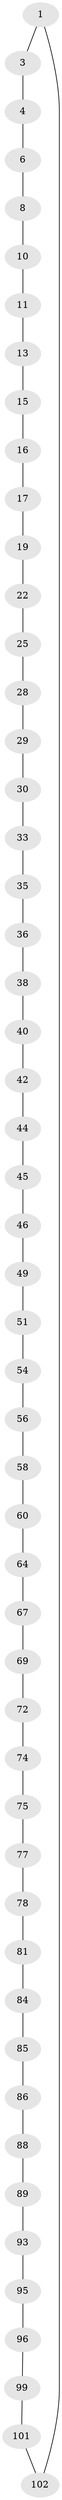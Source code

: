 // original degree distribution, {2: 1.0}
// Generated by graph-tools (version 1.1) at 2025/20/03/04/25 18:20:12]
// undirected, 52 vertices, 52 edges
graph export_dot {
graph [start="1"]
  node [color=gray90,style=filled];
  1 [super="+2+105"];
  3;
  4 [super="+5"];
  6 [super="+7"];
  8 [super="+9"];
  10;
  11 [super="+12"];
  13 [super="+14"];
  15;
  16;
  17 [super="+18"];
  19 [super="+20"];
  22 [super="+23"];
  25 [super="+26"];
  28;
  29;
  30 [super="+31"];
  33 [super="+34"];
  35;
  36 [super="+37"];
  38 [super="+39"];
  40 [super="+41"];
  42 [super="+43"];
  44;
  45;
  46 [super="+47"];
  49 [super="+50"];
  51 [super="+52"];
  54 [super="+55"];
  56 [super="+57"];
  58 [super="+59"];
  60 [super="+61"];
  64 [super="+65"];
  67 [super="+68"];
  69 [super="+70"];
  72 [super="+73"];
  74;
  75 [super="+76"];
  77;
  78 [super="+79"];
  81 [super="+82"];
  84;
  85;
  86 [super="+87"];
  88;
  89 [super="+90"];
  93 [super="+94"];
  95;
  96 [super="+97"];
  99 [super="+100"];
  101;
  102 [super="+103"];
  1 -- 3;
  1 -- 102;
  3 -- 4;
  4 -- 6;
  6 -- 8;
  8 -- 10;
  10 -- 11;
  11 -- 13;
  13 -- 15;
  15 -- 16;
  16 -- 17;
  17 -- 19;
  19 -- 22;
  22 -- 25;
  25 -- 28;
  28 -- 29;
  29 -- 30;
  30 -- 33;
  33 -- 35;
  35 -- 36;
  36 -- 38;
  38 -- 40;
  40 -- 42;
  42 -- 44;
  44 -- 45;
  45 -- 46;
  46 -- 49;
  49 -- 51;
  51 -- 54;
  54 -- 56;
  56 -- 58;
  58 -- 60;
  60 -- 64;
  64 -- 67;
  67 -- 69;
  69 -- 72;
  72 -- 74;
  74 -- 75;
  75 -- 77;
  77 -- 78;
  78 -- 81;
  81 -- 84;
  84 -- 85;
  85 -- 86;
  86 -- 88;
  88 -- 89;
  89 -- 93;
  93 -- 95;
  95 -- 96;
  96 -- 99;
  99 -- 101;
  101 -- 102;
}
